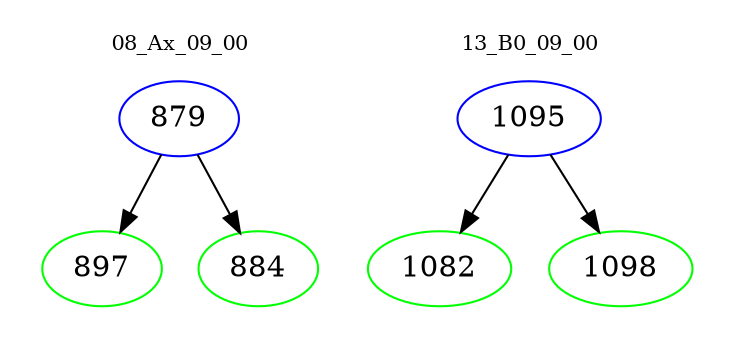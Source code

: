 digraph{
subgraph cluster_0 {
color = white
label = "08_Ax_09_00";
fontsize=10;
T0_879 [label="879", color="blue"]
T0_879 -> T0_897 [color="black"]
T0_897 [label="897", color="green"]
T0_879 -> T0_884 [color="black"]
T0_884 [label="884", color="green"]
}
subgraph cluster_1 {
color = white
label = "13_B0_09_00";
fontsize=10;
T1_1095 [label="1095", color="blue"]
T1_1095 -> T1_1082 [color="black"]
T1_1082 [label="1082", color="green"]
T1_1095 -> T1_1098 [color="black"]
T1_1098 [label="1098", color="green"]
}
}
